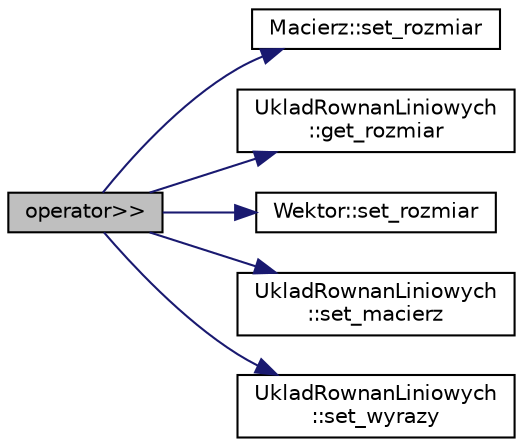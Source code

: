 digraph "operator&gt;&gt;"
{
  edge [fontname="Helvetica",fontsize="10",labelfontname="Helvetica",labelfontsize="10"];
  node [fontname="Helvetica",fontsize="10",shape=record];
  rankdir="LR";
  Node1 [label="operator\>\>",height=0.2,width=0.4,color="black", fillcolor="grey75", style="filled" fontcolor="black"];
  Node1 -> Node2 [color="midnightblue",fontsize="10",style="solid",fontname="Helvetica"];
  Node2 [label="Macierz::set_rozmiar",height=0.2,width=0.4,color="black", fillcolor="white", style="filled",URL="$class_macierz.html#abc07f0009e25c4561aaea475904da900",tooltip="Metoda ustawia rozmiar macierzy. "];
  Node1 -> Node3 [color="midnightblue",fontsize="10",style="solid",fontname="Helvetica"];
  Node3 [label="UkladRownanLiniowych\l::get_rozmiar",height=0.2,width=0.4,color="black", fillcolor="white", style="filled",URL="$class_uklad_rownan_liniowych.html#a1f3523305894d307e17bee2b065c9a2a",tooltip="Metoda pobiera rozmiar układu równań "];
  Node1 -> Node4 [color="midnightblue",fontsize="10",style="solid",fontname="Helvetica"];
  Node4 [label="Wektor::set_rozmiar",height=0.2,width=0.4,color="black", fillcolor="white", style="filled",URL="$class_wektor.html#acc29f29da6606a48cd411878265e5f48",tooltip="Metoda ustawia rozmiar wektora. "];
  Node1 -> Node5 [color="midnightblue",fontsize="10",style="solid",fontname="Helvetica"];
  Node5 [label="UkladRownanLiniowych\l::set_macierz",height=0.2,width=0.4,color="black", fillcolor="white", style="filled",URL="$class_uklad_rownan_liniowych.html#a99985f6629bd718e00254367cfb31e79",tooltip="Metoda pozwala modyfikować macierz znaków. "];
  Node1 -> Node6 [color="midnightblue",fontsize="10",style="solid",fontname="Helvetica"];
  Node6 [label="UkladRownanLiniowych\l::set_wyrazy",height=0.2,width=0.4,color="black", fillcolor="white", style="filled",URL="$class_uklad_rownan_liniowych.html#ac19295439c7b424780c84c9b3595a03e",tooltip="Metoda pozwala ustawić wektor wyrazów wolnych. "];
}
